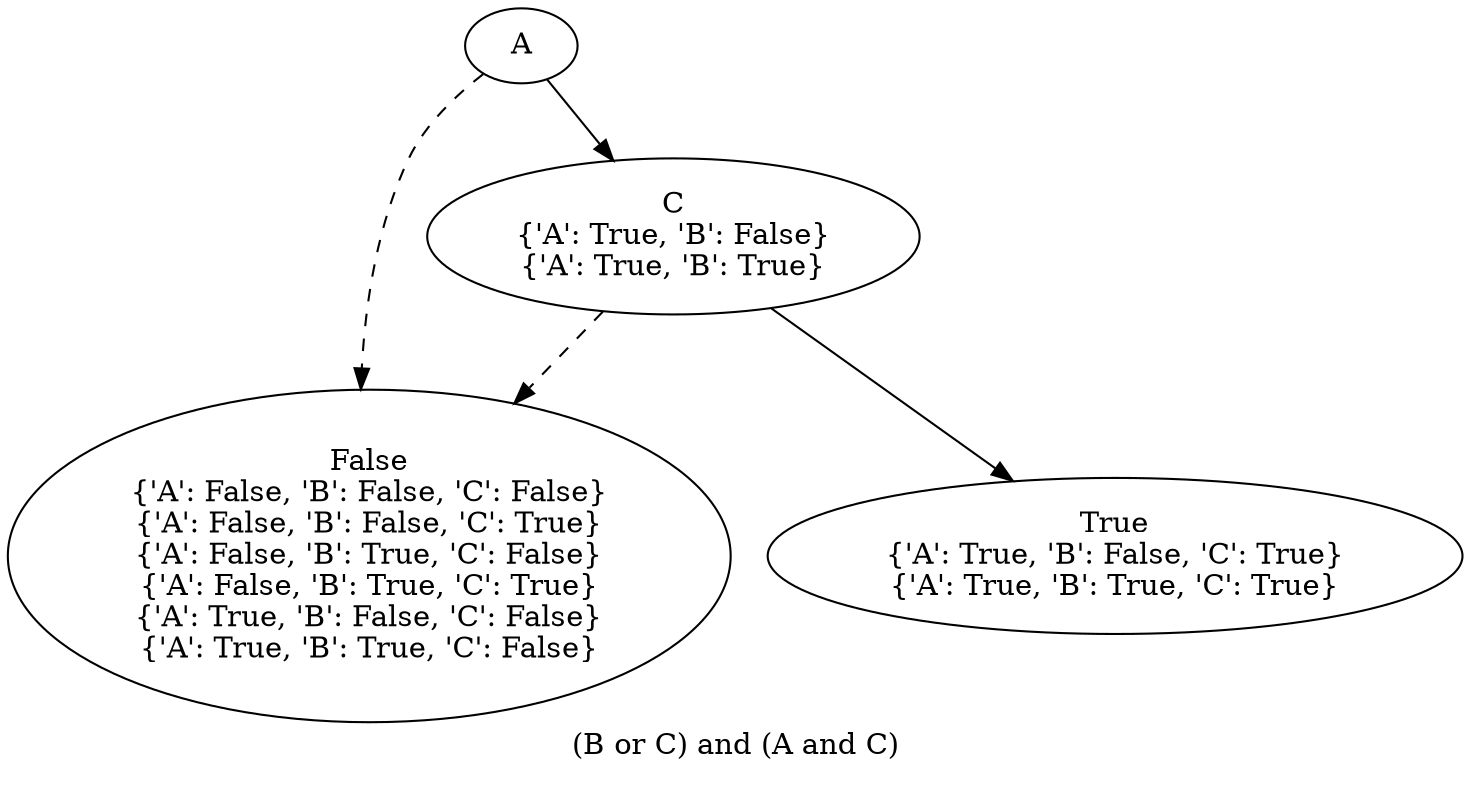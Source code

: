 digraph{
label="(B or C) and (A and C)\n\n"
2781966213808[label=A]2781964955232[label="False
{'A': False, 'B': False, 'C': False}
{'A': False, 'B': False, 'C': True}
{'A': False, 'B': True, 'C': False}
{'A': False, 'B': True, 'C': True}
{'A': True, 'B': False, 'C': False}
{'A': True, 'B': True, 'C': False}"]
2781966213808 -> 2781964955232[style=dashed label="" fontcolor = gray]
2781966215248[label="C
{'A': True, 'B': False}
{'A': True, 'B': True}"]
2781966213808 -> 2781966215248 [label="" fontcolor = gray]
2781964955232[label="False
{'A': False, 'B': False, 'C': False}
{'A': False, 'B': False, 'C': True}
{'A': False, 'B': True, 'C': False}
{'A': False, 'B': True, 'C': True}
{'A': True, 'B': False, 'C': False}
{'A': True, 'B': True, 'C': False}"]
2781966215248 -> 2781964955232[style=dashed label="" fontcolor = gray]
2781964955408[label="True
{'A': True, 'B': False, 'C': True}
{'A': True, 'B': True, 'C': True}"]
2781966215248 -> 2781964955408 [label="" fontcolor = gray]
}